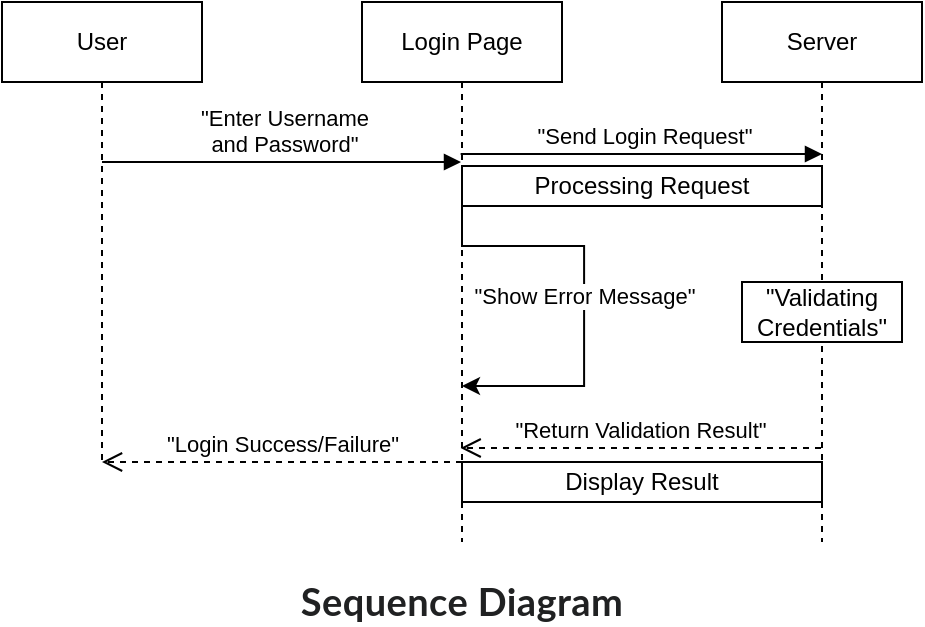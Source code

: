 <mxfile version="25.0.1">
  <diagram name="Page-1" id="UmImncsjw8I0hgPhHvTE">
    <mxGraphModel dx="883" dy="597" grid="1" gridSize="10" guides="1" tooltips="1" connect="1" arrows="1" fold="1" page="1" pageScale="1" pageWidth="850" pageHeight="1100" math="0" shadow="0">
      <root>
        <mxCell id="0" />
        <mxCell id="1" parent="0" />
        <mxCell id="5AjF7nYwhDz9AV7oWqka-1" value="User" style="shape=umlLifeline;perimeter=lifelinePerimeter;whiteSpace=wrap;html=1;container=1;dropTarget=0;collapsible=0;recursiveResize=0;outlineConnect=0;portConstraint=eastwest;newEdgeStyle={&quot;curved&quot;:0,&quot;rounded&quot;:0};" parent="1" vertex="1">
          <mxGeometry x="150" y="70" width="100" height="230" as="geometry" />
        </mxCell>
        <mxCell id="5AjF7nYwhDz9AV7oWqka-4" value="Login Page" style="shape=umlLifeline;perimeter=lifelinePerimeter;whiteSpace=wrap;html=1;container=1;dropTarget=0;collapsible=0;recursiveResize=0;outlineConnect=0;portConstraint=eastwest;newEdgeStyle={&quot;curved&quot;:0,&quot;rounded&quot;:0};" parent="1" vertex="1">
          <mxGeometry x="330" y="70" width="100" height="270" as="geometry" />
        </mxCell>
        <mxCell id="5AjF7nYwhDz9AV7oWqka-7" value="Server" style="shape=umlLifeline;perimeter=lifelinePerimeter;whiteSpace=wrap;html=1;container=1;dropTarget=0;collapsible=0;recursiveResize=0;outlineConnect=0;portConstraint=eastwest;newEdgeStyle={&quot;curved&quot;:0,&quot;rounded&quot;:0};" parent="1" vertex="1">
          <mxGeometry x="510" y="70" width="100" height="270" as="geometry" />
        </mxCell>
        <mxCell id="5AjF7nYwhDz9AV7oWqka-11" value="&quot;Enter Username&lt;div&gt;and Password&quot;&lt;/div&gt;" style="html=1;verticalAlign=bottom;endArrow=block;curved=0;rounded=0;" parent="1" edge="1" target="5AjF7nYwhDz9AV7oWqka-4">
          <mxGeometry x="0.011" width="80" relative="1" as="geometry">
            <mxPoint x="200" y="150" as="sourcePoint" />
            <mxPoint x="340" y="150" as="targetPoint" />
            <mxPoint as="offset" />
          </mxGeometry>
        </mxCell>
        <mxCell id="5AjF7nYwhDz9AV7oWqka-12" value="&quot;Login Success/Failure&quot;" style="html=1;verticalAlign=bottom;endArrow=open;dashed=1;endSize=8;curved=0;rounded=0;" parent="1" edge="1" target="5AjF7nYwhDz9AV7oWqka-1">
          <mxGeometry relative="1" as="geometry">
            <mxPoint x="380" y="300" as="sourcePoint" />
            <mxPoint x="209.324" y="300" as="targetPoint" />
            <mxPoint as="offset" />
          </mxGeometry>
        </mxCell>
        <mxCell id="5AjF7nYwhDz9AV7oWqka-14" value="&quot;Send Login Request&quot;" style="html=1;verticalAlign=bottom;endArrow=block;curved=0;rounded=0;" parent="1" edge="1">
          <mxGeometry x="0.011" width="80" relative="1" as="geometry">
            <mxPoint x="379.324" y="146" as="sourcePoint" />
            <mxPoint x="560" y="146" as="targetPoint" />
            <mxPoint as="offset" />
          </mxGeometry>
        </mxCell>
        <mxCell id="5AjF7nYwhDz9AV7oWqka-15" value="&quot;Return Validation Result&quot;" style="html=1;verticalAlign=bottom;endArrow=open;dashed=1;endSize=8;curved=0;rounded=0;" parent="1" edge="1">
          <mxGeometry x="0.008" relative="1" as="geometry">
            <mxPoint x="559.5" y="293.0" as="sourcePoint" />
            <mxPoint x="379.324" y="293.0" as="targetPoint" />
            <mxPoint as="offset" />
          </mxGeometry>
        </mxCell>
        <mxCell id="5AjF7nYwhDz9AV7oWqka-25" value="&lt;strong style=&quot;color: rgb(32, 33, 34); font-family: Lato, &amp;quot;Lucida Sans Unicode&amp;quot;, &amp;quot;Lucida Grande&amp;quot;, sans-serif; font-size: 19px; letter-spacing: 0.2px; text-align: left; background-color: rgb(255, 255, 255);&quot;&gt;Sequence Diagram&lt;/strong&gt;" style="text;html=1;align=center;verticalAlign=middle;whiteSpace=wrap;rounded=0;" parent="1" vertex="1">
          <mxGeometry x="290" y="360" width="180" height="20" as="geometry" />
        </mxCell>
        <mxCell id="5AjF7nYwhDz9AV7oWqka-26" value="&quot;Show Error Message&quot;" style="edgeStyle=orthogonalEdgeStyle;rounded=0;orthogonalLoop=1;jettySize=auto;html=1;curved=0;elbow=vertical;" parent="1" edge="1">
          <mxGeometry x="0.0" relative="1" as="geometry">
            <mxPoint x="380.002" y="172.0" as="sourcePoint" />
            <mxPoint x="380.002" y="262.0" as="targetPoint" />
            <Array as="points">
              <mxPoint x="380.04" y="192" />
              <mxPoint x="441.04" y="192" />
              <mxPoint x="441.04" y="262" />
            </Array>
            <mxPoint as="offset" />
          </mxGeometry>
        </mxCell>
        <mxCell id="_tIpTu_bsE5iHmAqSm89-1" value="Processing Request" style="rounded=0;whiteSpace=wrap;html=1;" vertex="1" parent="1">
          <mxGeometry x="380" y="152" width="180" height="20" as="geometry" />
        </mxCell>
        <mxCell id="_tIpTu_bsE5iHmAqSm89-7" value="&lt;p data-pm-slice=&quot;0 0 []&quot;&gt;Display Result&lt;/p&gt;" style="rounded=0;whiteSpace=wrap;html=1;" vertex="1" parent="1">
          <mxGeometry x="380" y="300" width="180" height="20" as="geometry" />
        </mxCell>
        <mxCell id="_tIpTu_bsE5iHmAqSm89-9" value="&lt;p data-pm-slice=&quot;0 0 []&quot;&gt;&quot;Validating Credentials&quot;&lt;/p&gt;" style="rounded=0;whiteSpace=wrap;html=1;" vertex="1" parent="1">
          <mxGeometry x="520" y="210" width="80" height="30" as="geometry" />
        </mxCell>
      </root>
    </mxGraphModel>
  </diagram>
</mxfile>
